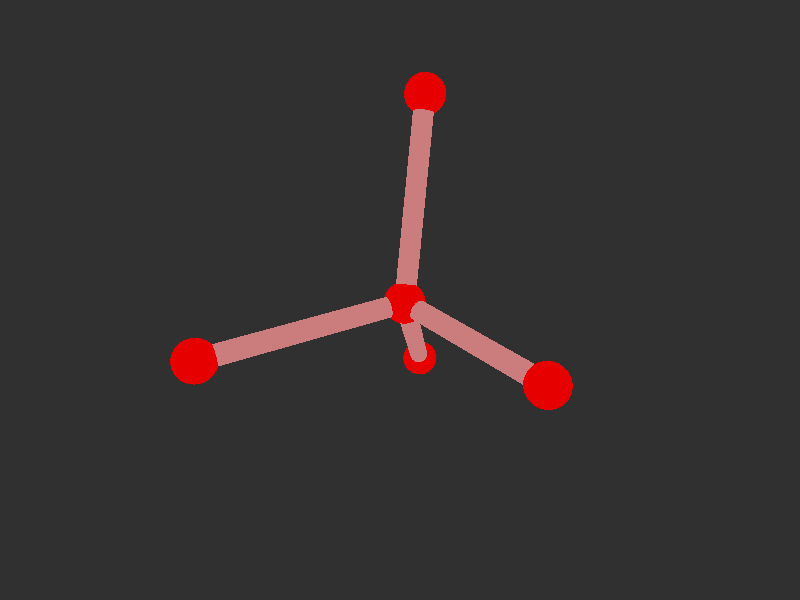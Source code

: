 #version 3.7; 
    global_settings { assumed_gamma 1.0 }
    

    camera {
    location  <20, 20, 20>
    right     x*image_width/image_height
    look_at   <0, 0, 0>
    angle 58
    }

    background { color rgb<1,1,1>*0.03 }


    light_source { <-20, 30, -25> color red 0.6 green 0.6 blue 0.6 }
    light_source { < 20, 30, -25> color red 0.6 green 0.6 blue 0.6 }
    
    #declare m = 1;
    union {

    union {
    sphere { m*<-4.9551152238536396e-18,7.979131255381478e-20,0.31458209862680053>, 1 }        
    sphere {  m*<-8.919380903374707e-18,-2.930784970815433e-18,8.592582098626814>, 1 }
    sphere {  m*<9.428090415820634,-1.8510630038734762e-18,-3.018751234706532>, 1 }
    sphere {  m*<-4.714045207910317,8.16496580927726,-3.018751234706532>, 1}
    sphere { m*<-4.714045207910317,-8.16496580927726,-3.018751234706532>, 1 }    

        pigment { color rgb<0.8,0,0>  }
    finish { ambient 0.1 diffuse 0.7 phong 1 }
    }    
    union {
    cylinder { m*<-8.919380903374707e-18,-2.930784970815433e-18,8.592582098626814>, <-4.9551152238536396e-18,7.979131255381478e-20,0.31458209862680053>, 0.5 }
    cylinder { m*<9.428090415820634,-1.8510630038734762e-18,-3.018751234706532>, <-4.9551152238536396e-18,7.979131255381478e-20,0.31458209862680053>, 0.5}
    cylinder { m*<-4.714045207910317,8.16496580927726,-3.018751234706532>, <-4.9551152238536396e-18,7.979131255381478e-20,0.31458209862680053>, 0.5 }
    cylinder {  m*<-4.714045207910317,-8.16496580927726,-3.018751234706532>, <-4.9551152238536396e-18,7.979131255381478e-20,0.31458209862680053>, 0.5}

    pigment { color rgb<0.6,.2,.2>  }
    finish { ambient 0.1 diffuse 0.7 phong 1 }    
    }
    
    // rotate <0, 0, 0>
    }
    #version 3.7; 
    global_settings { assumed_gamma 1.0 }
    

    camera {
    location  <20, 20, 20>
    right     x*image_width/image_height
    look_at   <0, 0, 0>
    angle 58
    }

    background { color rgb<1,1,1>*0.03 }


    light_source { <-20, 30, -25> color red 0.6 green 0.6 blue 0.6 }
    light_source { < 20, 30, -25> color red 0.6 green 0.6 blue 0.6 }
    
    #declare m = 1;
    union {

    union {
    sphere { m*<-4.9551152238536396e-18,7.979131255381478e-20,0.31458209862680053>, 1 }        
    sphere {  m*<-8.919380903374707e-18,-2.930784970815433e-18,8.592582098626814>, 1 }
    sphere {  m*<9.428090415820634,-1.8510630038734762e-18,-3.018751234706532>, 1 }
    sphere {  m*<-4.714045207910317,8.16496580927726,-3.018751234706532>, 1}
    sphere { m*<-4.714045207910317,-8.16496580927726,-3.018751234706532>, 1 }    

        pigment { color rgb<0.8,0,0>  }
    finish { ambient 0.1 diffuse 0.7 phong 1 }
    }    
    union {
    cylinder { m*<-8.919380903374707e-18,-2.930784970815433e-18,8.592582098626814>, <-4.9551152238536396e-18,7.979131255381478e-20,0.31458209862680053>, 0.5 }
    cylinder { m*<9.428090415820634,-1.8510630038734762e-18,-3.018751234706532>, <-4.9551152238536396e-18,7.979131255381478e-20,0.31458209862680053>, 0.5}
    cylinder { m*<-4.714045207910317,8.16496580927726,-3.018751234706532>, <-4.9551152238536396e-18,7.979131255381478e-20,0.31458209862680053>, 0.5 }
    cylinder {  m*<-4.714045207910317,-8.16496580927726,-3.018751234706532>, <-4.9551152238536396e-18,7.979131255381478e-20,0.31458209862680053>, 0.5}

    pigment { color rgb<0.6,.2,.2>  }
    finish { ambient 0.1 diffuse 0.7 phong 1 }    
    }
    
    // rotate <0, 0, 0>
    }
    